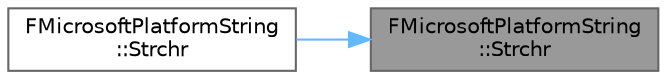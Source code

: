 digraph "FMicrosoftPlatformString::Strchr"
{
 // INTERACTIVE_SVG=YES
 // LATEX_PDF_SIZE
  bgcolor="transparent";
  edge [fontname=Helvetica,fontsize=10,labelfontname=Helvetica,labelfontsize=10];
  node [fontname=Helvetica,fontsize=10,shape=box,height=0.2,width=0.4];
  rankdir="RL";
  Node1 [id="Node000001",label="FMicrosoftPlatformString\l::Strchr",height=0.2,width=0.4,color="gray40", fillcolor="grey60", style="filled", fontcolor="black",tooltip=" "];
  Node1 -> Node2 [id="edge1_Node000001_Node000002",dir="back",color="steelblue1",style="solid",tooltip=" "];
  Node2 [id="Node000002",label="FMicrosoftPlatformString\l::Strchr",height=0.2,width=0.4,color="grey40", fillcolor="white", style="filled",URL="$d8/d56/structFMicrosoftPlatformString.html#a786543e8b20d09a7a42629de2e9bae77",tooltip=" "];
}
